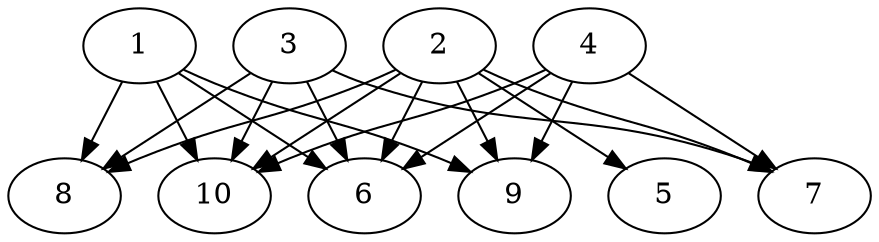 // DAG automatically generated by daggen at Thu Oct  3 13:58:05 2019
// ./daggen --dot -n 10 --ccr 0.4 --fat 0.9 --regular 0.5 --density 0.9 --mindata 5242880 --maxdata 52428800 
digraph G {
  1 [size="48581120", alpha="0.03", expect_size="19432448"] 
  1 -> 6 [size ="19432448"]
  1 -> 8 [size ="19432448"]
  1 -> 9 [size ="19432448"]
  1 -> 10 [size ="19432448"]
  2 [size="84426240", alpha="0.08", expect_size="33770496"] 
  2 -> 5 [size ="33770496"]
  2 -> 6 [size ="33770496"]
  2 -> 7 [size ="33770496"]
  2 -> 8 [size ="33770496"]
  2 -> 9 [size ="33770496"]
  2 -> 10 [size ="33770496"]
  3 [size="20354560", alpha="0.16", expect_size="8141824"] 
  3 -> 6 [size ="8141824"]
  3 -> 7 [size ="8141824"]
  3 -> 8 [size ="8141824"]
  3 -> 10 [size ="8141824"]
  4 [size="53811200", alpha="0.03", expect_size="21524480"] 
  4 -> 6 [size ="21524480"]
  4 -> 7 [size ="21524480"]
  4 -> 9 [size ="21524480"]
  4 -> 10 [size ="21524480"]
  5 [size="75944960", alpha="0.16", expect_size="30377984"] 
  6 [size="17904640", alpha="0.09", expect_size="7161856"] 
  7 [size="111554560", alpha="0.10", expect_size="44621824"] 
  8 [size="56578560", alpha="0.01", expect_size="22631424"] 
  9 [size="92421120", alpha="0.10", expect_size="36968448"] 
  10 [size="113180160", alpha="0.13", expect_size="45272064"] 
}
